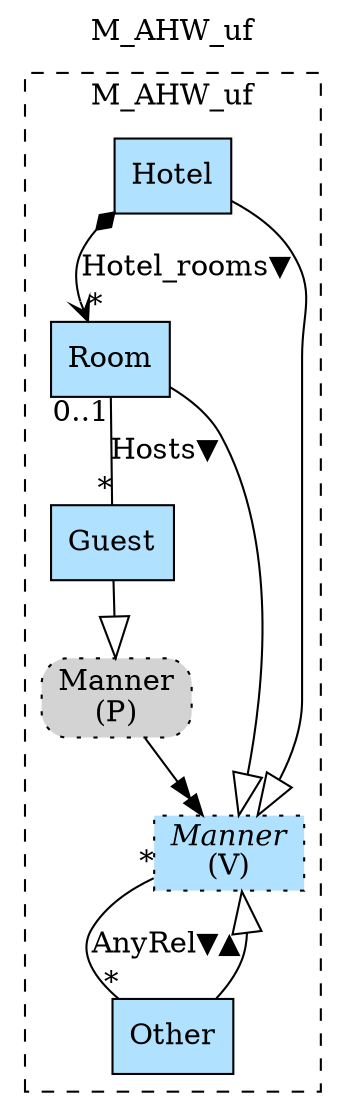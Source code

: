 digraph {graph[label=M_AHW_uf,labelloc=tl,labelfontsize=12];
subgraph cluster_M_AHW_uf{style=dashed;label=M_AHW_uf;
"Room"[shape=record,fillcolor=lightskyblue1,style = filled,label="Room"];
"Hotel"[shape=record,fillcolor=lightskyblue1,style = filled,label="Hotel"];
"Guest"[shape=record,fillcolor=lightskyblue1,style = filled,label="Guest"];
"PManner"[shape=box,fillcolor=lightgray,style ="rounded,filled,dotted",label=<Manner<br/>(P)>];
"Other"[shape=record,fillcolor=lightskyblue1,style = filled,label="Other"];
"Manner"[shape=record,fillcolor=lightskyblue1,style ="filled,dotted",label=<{<I>Manner</I><br/>(V)}>];

"Room"->"Guest"[label="Hosts▼",dir=none,taillabel="0..1",headlabel="*"];
"Hotel"->"Room"[label="Hotel_rooms▼",arrowhead=vee,arrowtail=diamond,dir=both,headlabel="*"];
"Manner"->"Other"[label="AnyRel▼▲",dir=none,taillabel="*",headlabel="*"];
"Room"->"Manner"[arrowhead=onormal,arrowsize=2.0];
"Hotel"->"Manner"[arrowhead=onormal,arrowsize=2.0];
"Guest"->"PManner"[arrowhead=onormal,arrowsize=2.0];
"Other"->"Manner"[arrowhead=onormal,arrowsize=2.0];

}
"PManner"->"Manner"[arrowhead=normalnormal];
}